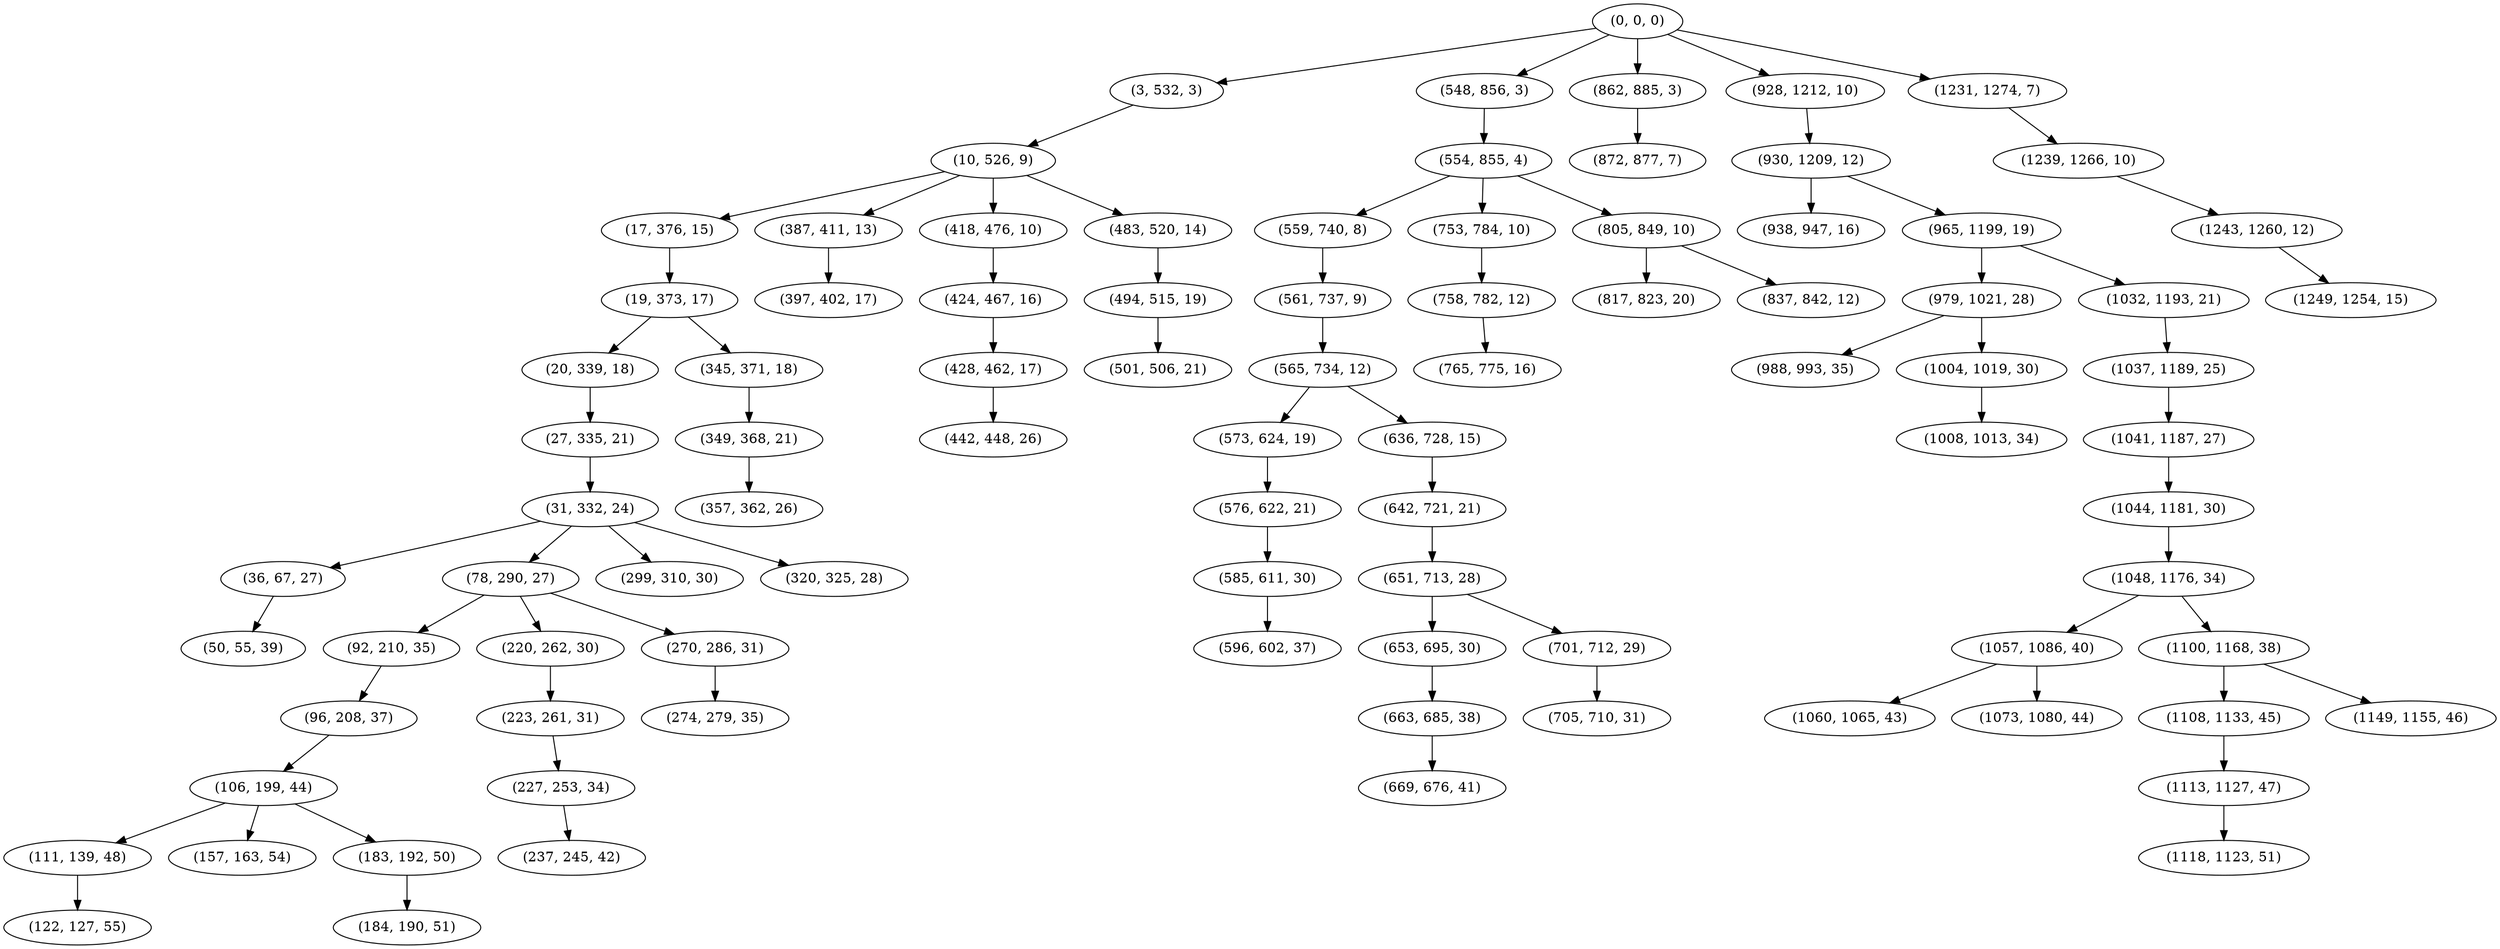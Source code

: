 digraph tree {
    "(0, 0, 0)";
    "(3, 532, 3)";
    "(10, 526, 9)";
    "(17, 376, 15)";
    "(19, 373, 17)";
    "(20, 339, 18)";
    "(27, 335, 21)";
    "(31, 332, 24)";
    "(36, 67, 27)";
    "(50, 55, 39)";
    "(78, 290, 27)";
    "(92, 210, 35)";
    "(96, 208, 37)";
    "(106, 199, 44)";
    "(111, 139, 48)";
    "(122, 127, 55)";
    "(157, 163, 54)";
    "(183, 192, 50)";
    "(184, 190, 51)";
    "(220, 262, 30)";
    "(223, 261, 31)";
    "(227, 253, 34)";
    "(237, 245, 42)";
    "(270, 286, 31)";
    "(274, 279, 35)";
    "(299, 310, 30)";
    "(320, 325, 28)";
    "(345, 371, 18)";
    "(349, 368, 21)";
    "(357, 362, 26)";
    "(387, 411, 13)";
    "(397, 402, 17)";
    "(418, 476, 10)";
    "(424, 467, 16)";
    "(428, 462, 17)";
    "(442, 448, 26)";
    "(483, 520, 14)";
    "(494, 515, 19)";
    "(501, 506, 21)";
    "(548, 856, 3)";
    "(554, 855, 4)";
    "(559, 740, 8)";
    "(561, 737, 9)";
    "(565, 734, 12)";
    "(573, 624, 19)";
    "(576, 622, 21)";
    "(585, 611, 30)";
    "(596, 602, 37)";
    "(636, 728, 15)";
    "(642, 721, 21)";
    "(651, 713, 28)";
    "(653, 695, 30)";
    "(663, 685, 38)";
    "(669, 676, 41)";
    "(701, 712, 29)";
    "(705, 710, 31)";
    "(753, 784, 10)";
    "(758, 782, 12)";
    "(765, 775, 16)";
    "(805, 849, 10)";
    "(817, 823, 20)";
    "(837, 842, 12)";
    "(862, 885, 3)";
    "(872, 877, 7)";
    "(928, 1212, 10)";
    "(930, 1209, 12)";
    "(938, 947, 16)";
    "(965, 1199, 19)";
    "(979, 1021, 28)";
    "(988, 993, 35)";
    "(1004, 1019, 30)";
    "(1008, 1013, 34)";
    "(1032, 1193, 21)";
    "(1037, 1189, 25)";
    "(1041, 1187, 27)";
    "(1044, 1181, 30)";
    "(1048, 1176, 34)";
    "(1057, 1086, 40)";
    "(1060, 1065, 43)";
    "(1073, 1080, 44)";
    "(1100, 1168, 38)";
    "(1108, 1133, 45)";
    "(1113, 1127, 47)";
    "(1118, 1123, 51)";
    "(1149, 1155, 46)";
    "(1231, 1274, 7)";
    "(1239, 1266, 10)";
    "(1243, 1260, 12)";
    "(1249, 1254, 15)";
    "(0, 0, 0)" -> "(3, 532, 3)";
    "(0, 0, 0)" -> "(548, 856, 3)";
    "(0, 0, 0)" -> "(862, 885, 3)";
    "(0, 0, 0)" -> "(928, 1212, 10)";
    "(0, 0, 0)" -> "(1231, 1274, 7)";
    "(3, 532, 3)" -> "(10, 526, 9)";
    "(10, 526, 9)" -> "(17, 376, 15)";
    "(10, 526, 9)" -> "(387, 411, 13)";
    "(10, 526, 9)" -> "(418, 476, 10)";
    "(10, 526, 9)" -> "(483, 520, 14)";
    "(17, 376, 15)" -> "(19, 373, 17)";
    "(19, 373, 17)" -> "(20, 339, 18)";
    "(19, 373, 17)" -> "(345, 371, 18)";
    "(20, 339, 18)" -> "(27, 335, 21)";
    "(27, 335, 21)" -> "(31, 332, 24)";
    "(31, 332, 24)" -> "(36, 67, 27)";
    "(31, 332, 24)" -> "(78, 290, 27)";
    "(31, 332, 24)" -> "(299, 310, 30)";
    "(31, 332, 24)" -> "(320, 325, 28)";
    "(36, 67, 27)" -> "(50, 55, 39)";
    "(78, 290, 27)" -> "(92, 210, 35)";
    "(78, 290, 27)" -> "(220, 262, 30)";
    "(78, 290, 27)" -> "(270, 286, 31)";
    "(92, 210, 35)" -> "(96, 208, 37)";
    "(96, 208, 37)" -> "(106, 199, 44)";
    "(106, 199, 44)" -> "(111, 139, 48)";
    "(106, 199, 44)" -> "(157, 163, 54)";
    "(106, 199, 44)" -> "(183, 192, 50)";
    "(111, 139, 48)" -> "(122, 127, 55)";
    "(183, 192, 50)" -> "(184, 190, 51)";
    "(220, 262, 30)" -> "(223, 261, 31)";
    "(223, 261, 31)" -> "(227, 253, 34)";
    "(227, 253, 34)" -> "(237, 245, 42)";
    "(270, 286, 31)" -> "(274, 279, 35)";
    "(345, 371, 18)" -> "(349, 368, 21)";
    "(349, 368, 21)" -> "(357, 362, 26)";
    "(387, 411, 13)" -> "(397, 402, 17)";
    "(418, 476, 10)" -> "(424, 467, 16)";
    "(424, 467, 16)" -> "(428, 462, 17)";
    "(428, 462, 17)" -> "(442, 448, 26)";
    "(483, 520, 14)" -> "(494, 515, 19)";
    "(494, 515, 19)" -> "(501, 506, 21)";
    "(548, 856, 3)" -> "(554, 855, 4)";
    "(554, 855, 4)" -> "(559, 740, 8)";
    "(554, 855, 4)" -> "(753, 784, 10)";
    "(554, 855, 4)" -> "(805, 849, 10)";
    "(559, 740, 8)" -> "(561, 737, 9)";
    "(561, 737, 9)" -> "(565, 734, 12)";
    "(565, 734, 12)" -> "(573, 624, 19)";
    "(565, 734, 12)" -> "(636, 728, 15)";
    "(573, 624, 19)" -> "(576, 622, 21)";
    "(576, 622, 21)" -> "(585, 611, 30)";
    "(585, 611, 30)" -> "(596, 602, 37)";
    "(636, 728, 15)" -> "(642, 721, 21)";
    "(642, 721, 21)" -> "(651, 713, 28)";
    "(651, 713, 28)" -> "(653, 695, 30)";
    "(651, 713, 28)" -> "(701, 712, 29)";
    "(653, 695, 30)" -> "(663, 685, 38)";
    "(663, 685, 38)" -> "(669, 676, 41)";
    "(701, 712, 29)" -> "(705, 710, 31)";
    "(753, 784, 10)" -> "(758, 782, 12)";
    "(758, 782, 12)" -> "(765, 775, 16)";
    "(805, 849, 10)" -> "(817, 823, 20)";
    "(805, 849, 10)" -> "(837, 842, 12)";
    "(862, 885, 3)" -> "(872, 877, 7)";
    "(928, 1212, 10)" -> "(930, 1209, 12)";
    "(930, 1209, 12)" -> "(938, 947, 16)";
    "(930, 1209, 12)" -> "(965, 1199, 19)";
    "(965, 1199, 19)" -> "(979, 1021, 28)";
    "(965, 1199, 19)" -> "(1032, 1193, 21)";
    "(979, 1021, 28)" -> "(988, 993, 35)";
    "(979, 1021, 28)" -> "(1004, 1019, 30)";
    "(1004, 1019, 30)" -> "(1008, 1013, 34)";
    "(1032, 1193, 21)" -> "(1037, 1189, 25)";
    "(1037, 1189, 25)" -> "(1041, 1187, 27)";
    "(1041, 1187, 27)" -> "(1044, 1181, 30)";
    "(1044, 1181, 30)" -> "(1048, 1176, 34)";
    "(1048, 1176, 34)" -> "(1057, 1086, 40)";
    "(1048, 1176, 34)" -> "(1100, 1168, 38)";
    "(1057, 1086, 40)" -> "(1060, 1065, 43)";
    "(1057, 1086, 40)" -> "(1073, 1080, 44)";
    "(1100, 1168, 38)" -> "(1108, 1133, 45)";
    "(1100, 1168, 38)" -> "(1149, 1155, 46)";
    "(1108, 1133, 45)" -> "(1113, 1127, 47)";
    "(1113, 1127, 47)" -> "(1118, 1123, 51)";
    "(1231, 1274, 7)" -> "(1239, 1266, 10)";
    "(1239, 1266, 10)" -> "(1243, 1260, 12)";
    "(1243, 1260, 12)" -> "(1249, 1254, 15)";
}
